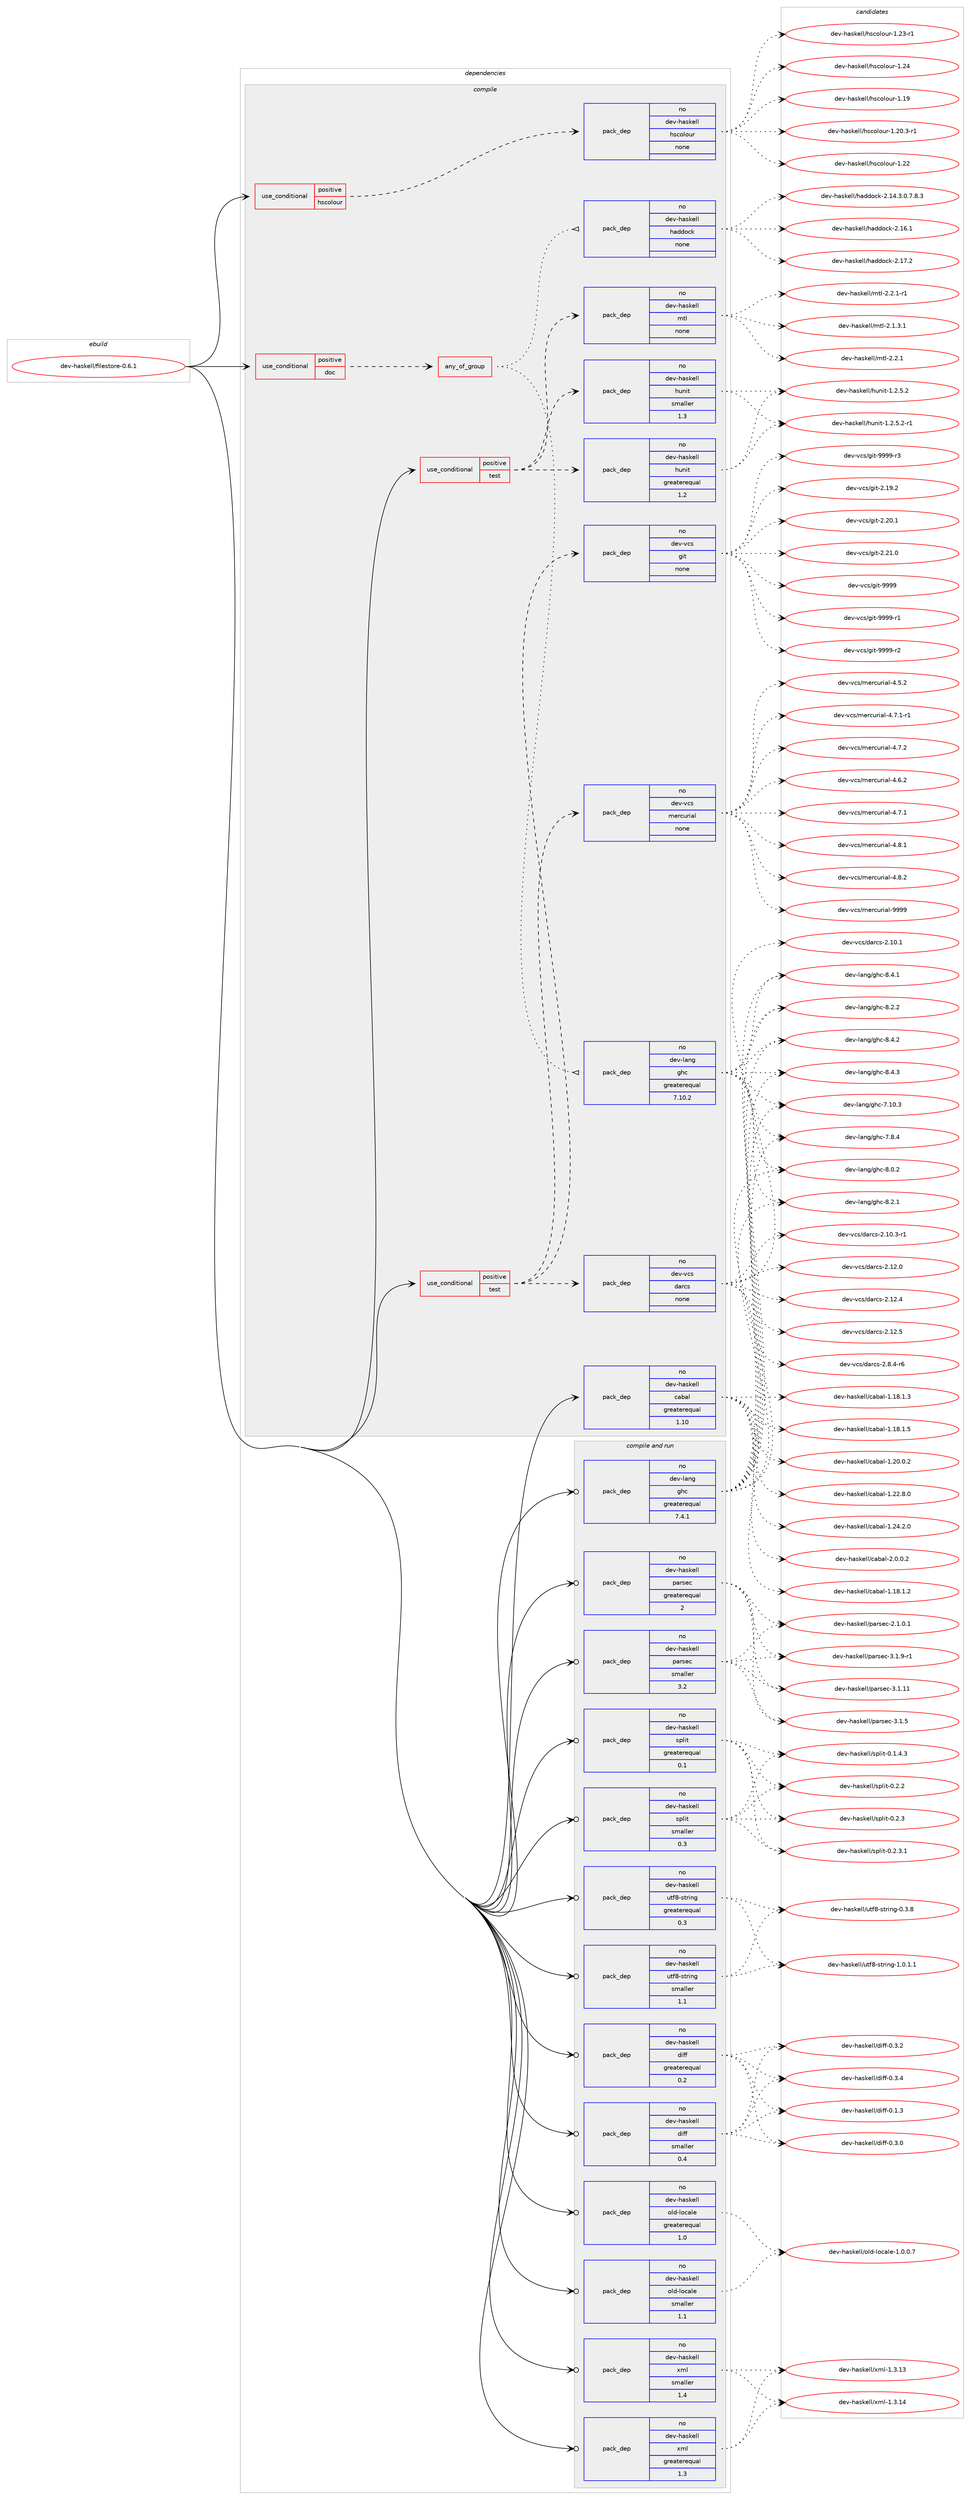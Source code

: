 digraph prolog {

# *************
# Graph options
# *************

newrank=true;
concentrate=true;
compound=true;
graph [rankdir=LR,fontname=Helvetica,fontsize=10,ranksep=1.5];#, ranksep=2.5, nodesep=0.2];
edge  [arrowhead=vee];
node  [fontname=Helvetica,fontsize=10];

# **********
# The ebuild
# **********

subgraph cluster_leftcol {
color=gray;
rank=same;
label=<<i>ebuild</i>>;
id [label="dev-haskell/filestore-0.6.1", color=red, width=4, href="../dev-haskell/filestore-0.6.1.svg"];
}

# ****************
# The dependencies
# ****************

subgraph cluster_midcol {
color=gray;
label=<<i>dependencies</i>>;
subgraph cluster_compile {
fillcolor="#eeeeee";
style=filled;
label=<<i>compile</i>>;
subgraph cond359582 {
dependency1332425 [label=<<TABLE BORDER="0" CELLBORDER="1" CELLSPACING="0" CELLPADDING="4"><TR><TD ROWSPAN="3" CELLPADDING="10">use_conditional</TD></TR><TR><TD>positive</TD></TR><TR><TD>doc</TD></TR></TABLE>>, shape=none, color=red];
subgraph any20892 {
dependency1332426 [label=<<TABLE BORDER="0" CELLBORDER="1" CELLSPACING="0" CELLPADDING="4"><TR><TD CELLPADDING="10">any_of_group</TD></TR></TABLE>>, shape=none, color=red];subgraph pack951399 {
dependency1332427 [label=<<TABLE BORDER="0" CELLBORDER="1" CELLSPACING="0" CELLPADDING="4" WIDTH="220"><TR><TD ROWSPAN="6" CELLPADDING="30">pack_dep</TD></TR><TR><TD WIDTH="110">no</TD></TR><TR><TD>dev-haskell</TD></TR><TR><TD>haddock</TD></TR><TR><TD>none</TD></TR><TR><TD></TD></TR></TABLE>>, shape=none, color=blue];
}
dependency1332426:e -> dependency1332427:w [weight=20,style="dotted",arrowhead="oinv"];
subgraph pack951400 {
dependency1332428 [label=<<TABLE BORDER="0" CELLBORDER="1" CELLSPACING="0" CELLPADDING="4" WIDTH="220"><TR><TD ROWSPAN="6" CELLPADDING="30">pack_dep</TD></TR><TR><TD WIDTH="110">no</TD></TR><TR><TD>dev-lang</TD></TR><TR><TD>ghc</TD></TR><TR><TD>greaterequal</TD></TR><TR><TD>7.10.2</TD></TR></TABLE>>, shape=none, color=blue];
}
dependency1332426:e -> dependency1332428:w [weight=20,style="dotted",arrowhead="oinv"];
}
dependency1332425:e -> dependency1332426:w [weight=20,style="dashed",arrowhead="vee"];
}
id:e -> dependency1332425:w [weight=20,style="solid",arrowhead="vee"];
subgraph cond359583 {
dependency1332429 [label=<<TABLE BORDER="0" CELLBORDER="1" CELLSPACING="0" CELLPADDING="4"><TR><TD ROWSPAN="3" CELLPADDING="10">use_conditional</TD></TR><TR><TD>positive</TD></TR><TR><TD>hscolour</TD></TR></TABLE>>, shape=none, color=red];
subgraph pack951401 {
dependency1332430 [label=<<TABLE BORDER="0" CELLBORDER="1" CELLSPACING="0" CELLPADDING="4" WIDTH="220"><TR><TD ROWSPAN="6" CELLPADDING="30">pack_dep</TD></TR><TR><TD WIDTH="110">no</TD></TR><TR><TD>dev-haskell</TD></TR><TR><TD>hscolour</TD></TR><TR><TD>none</TD></TR><TR><TD></TD></TR></TABLE>>, shape=none, color=blue];
}
dependency1332429:e -> dependency1332430:w [weight=20,style="dashed",arrowhead="vee"];
}
id:e -> dependency1332429:w [weight=20,style="solid",arrowhead="vee"];
subgraph cond359584 {
dependency1332431 [label=<<TABLE BORDER="0" CELLBORDER="1" CELLSPACING="0" CELLPADDING="4"><TR><TD ROWSPAN="3" CELLPADDING="10">use_conditional</TD></TR><TR><TD>positive</TD></TR><TR><TD>test</TD></TR></TABLE>>, shape=none, color=red];
subgraph pack951402 {
dependency1332432 [label=<<TABLE BORDER="0" CELLBORDER="1" CELLSPACING="0" CELLPADDING="4" WIDTH="220"><TR><TD ROWSPAN="6" CELLPADDING="30">pack_dep</TD></TR><TR><TD WIDTH="110">no</TD></TR><TR><TD>dev-haskell</TD></TR><TR><TD>hunit</TD></TR><TR><TD>greaterequal</TD></TR><TR><TD>1.2</TD></TR></TABLE>>, shape=none, color=blue];
}
dependency1332431:e -> dependency1332432:w [weight=20,style="dashed",arrowhead="vee"];
subgraph pack951403 {
dependency1332433 [label=<<TABLE BORDER="0" CELLBORDER="1" CELLSPACING="0" CELLPADDING="4" WIDTH="220"><TR><TD ROWSPAN="6" CELLPADDING="30">pack_dep</TD></TR><TR><TD WIDTH="110">no</TD></TR><TR><TD>dev-haskell</TD></TR><TR><TD>hunit</TD></TR><TR><TD>smaller</TD></TR><TR><TD>1.3</TD></TR></TABLE>>, shape=none, color=blue];
}
dependency1332431:e -> dependency1332433:w [weight=20,style="dashed",arrowhead="vee"];
subgraph pack951404 {
dependency1332434 [label=<<TABLE BORDER="0" CELLBORDER="1" CELLSPACING="0" CELLPADDING="4" WIDTH="220"><TR><TD ROWSPAN="6" CELLPADDING="30">pack_dep</TD></TR><TR><TD WIDTH="110">no</TD></TR><TR><TD>dev-haskell</TD></TR><TR><TD>mtl</TD></TR><TR><TD>none</TD></TR><TR><TD></TD></TR></TABLE>>, shape=none, color=blue];
}
dependency1332431:e -> dependency1332434:w [weight=20,style="dashed",arrowhead="vee"];
}
id:e -> dependency1332431:w [weight=20,style="solid",arrowhead="vee"];
subgraph cond359585 {
dependency1332435 [label=<<TABLE BORDER="0" CELLBORDER="1" CELLSPACING="0" CELLPADDING="4"><TR><TD ROWSPAN="3" CELLPADDING="10">use_conditional</TD></TR><TR><TD>positive</TD></TR><TR><TD>test</TD></TR></TABLE>>, shape=none, color=red];
subgraph pack951405 {
dependency1332436 [label=<<TABLE BORDER="0" CELLBORDER="1" CELLSPACING="0" CELLPADDING="4" WIDTH="220"><TR><TD ROWSPAN="6" CELLPADDING="30">pack_dep</TD></TR><TR><TD WIDTH="110">no</TD></TR><TR><TD>dev-vcs</TD></TR><TR><TD>darcs</TD></TR><TR><TD>none</TD></TR><TR><TD></TD></TR></TABLE>>, shape=none, color=blue];
}
dependency1332435:e -> dependency1332436:w [weight=20,style="dashed",arrowhead="vee"];
subgraph pack951406 {
dependency1332437 [label=<<TABLE BORDER="0" CELLBORDER="1" CELLSPACING="0" CELLPADDING="4" WIDTH="220"><TR><TD ROWSPAN="6" CELLPADDING="30">pack_dep</TD></TR><TR><TD WIDTH="110">no</TD></TR><TR><TD>dev-vcs</TD></TR><TR><TD>git</TD></TR><TR><TD>none</TD></TR><TR><TD></TD></TR></TABLE>>, shape=none, color=blue];
}
dependency1332435:e -> dependency1332437:w [weight=20,style="dashed",arrowhead="vee"];
subgraph pack951407 {
dependency1332438 [label=<<TABLE BORDER="0" CELLBORDER="1" CELLSPACING="0" CELLPADDING="4" WIDTH="220"><TR><TD ROWSPAN="6" CELLPADDING="30">pack_dep</TD></TR><TR><TD WIDTH="110">no</TD></TR><TR><TD>dev-vcs</TD></TR><TR><TD>mercurial</TD></TR><TR><TD>none</TD></TR><TR><TD></TD></TR></TABLE>>, shape=none, color=blue];
}
dependency1332435:e -> dependency1332438:w [weight=20,style="dashed",arrowhead="vee"];
}
id:e -> dependency1332435:w [weight=20,style="solid",arrowhead="vee"];
subgraph pack951408 {
dependency1332439 [label=<<TABLE BORDER="0" CELLBORDER="1" CELLSPACING="0" CELLPADDING="4" WIDTH="220"><TR><TD ROWSPAN="6" CELLPADDING="30">pack_dep</TD></TR><TR><TD WIDTH="110">no</TD></TR><TR><TD>dev-haskell</TD></TR><TR><TD>cabal</TD></TR><TR><TD>greaterequal</TD></TR><TR><TD>1.10</TD></TR></TABLE>>, shape=none, color=blue];
}
id:e -> dependency1332439:w [weight=20,style="solid",arrowhead="vee"];
}
subgraph cluster_compileandrun {
fillcolor="#eeeeee";
style=filled;
label=<<i>compile and run</i>>;
subgraph pack951409 {
dependency1332440 [label=<<TABLE BORDER="0" CELLBORDER="1" CELLSPACING="0" CELLPADDING="4" WIDTH="220"><TR><TD ROWSPAN="6" CELLPADDING="30">pack_dep</TD></TR><TR><TD WIDTH="110">no</TD></TR><TR><TD>dev-haskell</TD></TR><TR><TD>diff</TD></TR><TR><TD>greaterequal</TD></TR><TR><TD>0.2</TD></TR></TABLE>>, shape=none, color=blue];
}
id:e -> dependency1332440:w [weight=20,style="solid",arrowhead="odotvee"];
subgraph pack951410 {
dependency1332441 [label=<<TABLE BORDER="0" CELLBORDER="1" CELLSPACING="0" CELLPADDING="4" WIDTH="220"><TR><TD ROWSPAN="6" CELLPADDING="30">pack_dep</TD></TR><TR><TD WIDTH="110">no</TD></TR><TR><TD>dev-haskell</TD></TR><TR><TD>diff</TD></TR><TR><TD>smaller</TD></TR><TR><TD>0.4</TD></TR></TABLE>>, shape=none, color=blue];
}
id:e -> dependency1332441:w [weight=20,style="solid",arrowhead="odotvee"];
subgraph pack951411 {
dependency1332442 [label=<<TABLE BORDER="0" CELLBORDER="1" CELLSPACING="0" CELLPADDING="4" WIDTH="220"><TR><TD ROWSPAN="6" CELLPADDING="30">pack_dep</TD></TR><TR><TD WIDTH="110">no</TD></TR><TR><TD>dev-haskell</TD></TR><TR><TD>old-locale</TD></TR><TR><TD>greaterequal</TD></TR><TR><TD>1.0</TD></TR></TABLE>>, shape=none, color=blue];
}
id:e -> dependency1332442:w [weight=20,style="solid",arrowhead="odotvee"];
subgraph pack951412 {
dependency1332443 [label=<<TABLE BORDER="0" CELLBORDER="1" CELLSPACING="0" CELLPADDING="4" WIDTH="220"><TR><TD ROWSPAN="6" CELLPADDING="30">pack_dep</TD></TR><TR><TD WIDTH="110">no</TD></TR><TR><TD>dev-haskell</TD></TR><TR><TD>old-locale</TD></TR><TR><TD>smaller</TD></TR><TR><TD>1.1</TD></TR></TABLE>>, shape=none, color=blue];
}
id:e -> dependency1332443:w [weight=20,style="solid",arrowhead="odotvee"];
subgraph pack951413 {
dependency1332444 [label=<<TABLE BORDER="0" CELLBORDER="1" CELLSPACING="0" CELLPADDING="4" WIDTH="220"><TR><TD ROWSPAN="6" CELLPADDING="30">pack_dep</TD></TR><TR><TD WIDTH="110">no</TD></TR><TR><TD>dev-haskell</TD></TR><TR><TD>parsec</TD></TR><TR><TD>greaterequal</TD></TR><TR><TD>2</TD></TR></TABLE>>, shape=none, color=blue];
}
id:e -> dependency1332444:w [weight=20,style="solid",arrowhead="odotvee"];
subgraph pack951414 {
dependency1332445 [label=<<TABLE BORDER="0" CELLBORDER="1" CELLSPACING="0" CELLPADDING="4" WIDTH="220"><TR><TD ROWSPAN="6" CELLPADDING="30">pack_dep</TD></TR><TR><TD WIDTH="110">no</TD></TR><TR><TD>dev-haskell</TD></TR><TR><TD>parsec</TD></TR><TR><TD>smaller</TD></TR><TR><TD>3.2</TD></TR></TABLE>>, shape=none, color=blue];
}
id:e -> dependency1332445:w [weight=20,style="solid",arrowhead="odotvee"];
subgraph pack951415 {
dependency1332446 [label=<<TABLE BORDER="0" CELLBORDER="1" CELLSPACING="0" CELLPADDING="4" WIDTH="220"><TR><TD ROWSPAN="6" CELLPADDING="30">pack_dep</TD></TR><TR><TD WIDTH="110">no</TD></TR><TR><TD>dev-haskell</TD></TR><TR><TD>split</TD></TR><TR><TD>greaterequal</TD></TR><TR><TD>0.1</TD></TR></TABLE>>, shape=none, color=blue];
}
id:e -> dependency1332446:w [weight=20,style="solid",arrowhead="odotvee"];
subgraph pack951416 {
dependency1332447 [label=<<TABLE BORDER="0" CELLBORDER="1" CELLSPACING="0" CELLPADDING="4" WIDTH="220"><TR><TD ROWSPAN="6" CELLPADDING="30">pack_dep</TD></TR><TR><TD WIDTH="110">no</TD></TR><TR><TD>dev-haskell</TD></TR><TR><TD>split</TD></TR><TR><TD>smaller</TD></TR><TR><TD>0.3</TD></TR></TABLE>>, shape=none, color=blue];
}
id:e -> dependency1332447:w [weight=20,style="solid",arrowhead="odotvee"];
subgraph pack951417 {
dependency1332448 [label=<<TABLE BORDER="0" CELLBORDER="1" CELLSPACING="0" CELLPADDING="4" WIDTH="220"><TR><TD ROWSPAN="6" CELLPADDING="30">pack_dep</TD></TR><TR><TD WIDTH="110">no</TD></TR><TR><TD>dev-haskell</TD></TR><TR><TD>utf8-string</TD></TR><TR><TD>greaterequal</TD></TR><TR><TD>0.3</TD></TR></TABLE>>, shape=none, color=blue];
}
id:e -> dependency1332448:w [weight=20,style="solid",arrowhead="odotvee"];
subgraph pack951418 {
dependency1332449 [label=<<TABLE BORDER="0" CELLBORDER="1" CELLSPACING="0" CELLPADDING="4" WIDTH="220"><TR><TD ROWSPAN="6" CELLPADDING="30">pack_dep</TD></TR><TR><TD WIDTH="110">no</TD></TR><TR><TD>dev-haskell</TD></TR><TR><TD>utf8-string</TD></TR><TR><TD>smaller</TD></TR><TR><TD>1.1</TD></TR></TABLE>>, shape=none, color=blue];
}
id:e -> dependency1332449:w [weight=20,style="solid",arrowhead="odotvee"];
subgraph pack951419 {
dependency1332450 [label=<<TABLE BORDER="0" CELLBORDER="1" CELLSPACING="0" CELLPADDING="4" WIDTH="220"><TR><TD ROWSPAN="6" CELLPADDING="30">pack_dep</TD></TR><TR><TD WIDTH="110">no</TD></TR><TR><TD>dev-haskell</TD></TR><TR><TD>xml</TD></TR><TR><TD>greaterequal</TD></TR><TR><TD>1.3</TD></TR></TABLE>>, shape=none, color=blue];
}
id:e -> dependency1332450:w [weight=20,style="solid",arrowhead="odotvee"];
subgraph pack951420 {
dependency1332451 [label=<<TABLE BORDER="0" CELLBORDER="1" CELLSPACING="0" CELLPADDING="4" WIDTH="220"><TR><TD ROWSPAN="6" CELLPADDING="30">pack_dep</TD></TR><TR><TD WIDTH="110">no</TD></TR><TR><TD>dev-haskell</TD></TR><TR><TD>xml</TD></TR><TR><TD>smaller</TD></TR><TR><TD>1.4</TD></TR></TABLE>>, shape=none, color=blue];
}
id:e -> dependency1332451:w [weight=20,style="solid",arrowhead="odotvee"];
subgraph pack951421 {
dependency1332452 [label=<<TABLE BORDER="0" CELLBORDER="1" CELLSPACING="0" CELLPADDING="4" WIDTH="220"><TR><TD ROWSPAN="6" CELLPADDING="30">pack_dep</TD></TR><TR><TD WIDTH="110">no</TD></TR><TR><TD>dev-lang</TD></TR><TR><TD>ghc</TD></TR><TR><TD>greaterequal</TD></TR><TR><TD>7.4.1</TD></TR></TABLE>>, shape=none, color=blue];
}
id:e -> dependency1332452:w [weight=20,style="solid",arrowhead="odotvee"];
}
subgraph cluster_run {
fillcolor="#eeeeee";
style=filled;
label=<<i>run</i>>;
}
}

# **************
# The candidates
# **************

subgraph cluster_choices {
rank=same;
color=gray;
label=<<i>candidates</i>>;

subgraph choice951399 {
color=black;
nodesep=1;
choice1001011184510497115107101108108471049710010011199107455046495246514648465546564651 [label="dev-haskell/haddock-2.14.3.0.7.8.3", color=red, width=4,href="../dev-haskell/haddock-2.14.3.0.7.8.3.svg"];
choice100101118451049711510710110810847104971001001119910745504649544649 [label="dev-haskell/haddock-2.16.1", color=red, width=4,href="../dev-haskell/haddock-2.16.1.svg"];
choice100101118451049711510710110810847104971001001119910745504649554650 [label="dev-haskell/haddock-2.17.2", color=red, width=4,href="../dev-haskell/haddock-2.17.2.svg"];
dependency1332427:e -> choice1001011184510497115107101108108471049710010011199107455046495246514648465546564651:w [style=dotted,weight="100"];
dependency1332427:e -> choice100101118451049711510710110810847104971001001119910745504649544649:w [style=dotted,weight="100"];
dependency1332427:e -> choice100101118451049711510710110810847104971001001119910745504649554650:w [style=dotted,weight="100"];
}
subgraph choice951400 {
color=black;
nodesep=1;
choice1001011184510897110103471031049945554649484651 [label="dev-lang/ghc-7.10.3", color=red, width=4,href="../dev-lang/ghc-7.10.3.svg"];
choice10010111845108971101034710310499455546564652 [label="dev-lang/ghc-7.8.4", color=red, width=4,href="../dev-lang/ghc-7.8.4.svg"];
choice10010111845108971101034710310499455646484650 [label="dev-lang/ghc-8.0.2", color=red, width=4,href="../dev-lang/ghc-8.0.2.svg"];
choice10010111845108971101034710310499455646504649 [label="dev-lang/ghc-8.2.1", color=red, width=4,href="../dev-lang/ghc-8.2.1.svg"];
choice10010111845108971101034710310499455646504650 [label="dev-lang/ghc-8.2.2", color=red, width=4,href="../dev-lang/ghc-8.2.2.svg"];
choice10010111845108971101034710310499455646524649 [label="dev-lang/ghc-8.4.1", color=red, width=4,href="../dev-lang/ghc-8.4.1.svg"];
choice10010111845108971101034710310499455646524650 [label="dev-lang/ghc-8.4.2", color=red, width=4,href="../dev-lang/ghc-8.4.2.svg"];
choice10010111845108971101034710310499455646524651 [label="dev-lang/ghc-8.4.3", color=red, width=4,href="../dev-lang/ghc-8.4.3.svg"];
dependency1332428:e -> choice1001011184510897110103471031049945554649484651:w [style=dotted,weight="100"];
dependency1332428:e -> choice10010111845108971101034710310499455546564652:w [style=dotted,weight="100"];
dependency1332428:e -> choice10010111845108971101034710310499455646484650:w [style=dotted,weight="100"];
dependency1332428:e -> choice10010111845108971101034710310499455646504649:w [style=dotted,weight="100"];
dependency1332428:e -> choice10010111845108971101034710310499455646504650:w [style=dotted,weight="100"];
dependency1332428:e -> choice10010111845108971101034710310499455646524649:w [style=dotted,weight="100"];
dependency1332428:e -> choice10010111845108971101034710310499455646524650:w [style=dotted,weight="100"];
dependency1332428:e -> choice10010111845108971101034710310499455646524651:w [style=dotted,weight="100"];
}
subgraph choice951401 {
color=black;
nodesep=1;
choice100101118451049711510710110810847104115991111081111171144549464957 [label="dev-haskell/hscolour-1.19", color=red, width=4,href="../dev-haskell/hscolour-1.19.svg"];
choice10010111845104971151071011081084710411599111108111117114454946504846514511449 [label="dev-haskell/hscolour-1.20.3-r1", color=red, width=4,href="../dev-haskell/hscolour-1.20.3-r1.svg"];
choice100101118451049711510710110810847104115991111081111171144549465050 [label="dev-haskell/hscolour-1.22", color=red, width=4,href="../dev-haskell/hscolour-1.22.svg"];
choice1001011184510497115107101108108471041159911110811111711445494650514511449 [label="dev-haskell/hscolour-1.23-r1", color=red, width=4,href="../dev-haskell/hscolour-1.23-r1.svg"];
choice100101118451049711510710110810847104115991111081111171144549465052 [label="dev-haskell/hscolour-1.24", color=red, width=4,href="../dev-haskell/hscolour-1.24.svg"];
dependency1332430:e -> choice100101118451049711510710110810847104115991111081111171144549464957:w [style=dotted,weight="100"];
dependency1332430:e -> choice10010111845104971151071011081084710411599111108111117114454946504846514511449:w [style=dotted,weight="100"];
dependency1332430:e -> choice100101118451049711510710110810847104115991111081111171144549465050:w [style=dotted,weight="100"];
dependency1332430:e -> choice1001011184510497115107101108108471041159911110811111711445494650514511449:w [style=dotted,weight="100"];
dependency1332430:e -> choice100101118451049711510710110810847104115991111081111171144549465052:w [style=dotted,weight="100"];
}
subgraph choice951402 {
color=black;
nodesep=1;
choice1001011184510497115107101108108471041171101051164549465046534650 [label="dev-haskell/hunit-1.2.5.2", color=red, width=4,href="../dev-haskell/hunit-1.2.5.2.svg"];
choice10010111845104971151071011081084710411711010511645494650465346504511449 [label="dev-haskell/hunit-1.2.5.2-r1", color=red, width=4,href="../dev-haskell/hunit-1.2.5.2-r1.svg"];
dependency1332432:e -> choice1001011184510497115107101108108471041171101051164549465046534650:w [style=dotted,weight="100"];
dependency1332432:e -> choice10010111845104971151071011081084710411711010511645494650465346504511449:w [style=dotted,weight="100"];
}
subgraph choice951403 {
color=black;
nodesep=1;
choice1001011184510497115107101108108471041171101051164549465046534650 [label="dev-haskell/hunit-1.2.5.2", color=red, width=4,href="../dev-haskell/hunit-1.2.5.2.svg"];
choice10010111845104971151071011081084710411711010511645494650465346504511449 [label="dev-haskell/hunit-1.2.5.2-r1", color=red, width=4,href="../dev-haskell/hunit-1.2.5.2-r1.svg"];
dependency1332433:e -> choice1001011184510497115107101108108471041171101051164549465046534650:w [style=dotted,weight="100"];
dependency1332433:e -> choice10010111845104971151071011081084710411711010511645494650465346504511449:w [style=dotted,weight="100"];
}
subgraph choice951404 {
color=black;
nodesep=1;
choice1001011184510497115107101108108471091161084550464946514649 [label="dev-haskell/mtl-2.1.3.1", color=red, width=4,href="../dev-haskell/mtl-2.1.3.1.svg"];
choice100101118451049711510710110810847109116108455046504649 [label="dev-haskell/mtl-2.2.1", color=red, width=4,href="../dev-haskell/mtl-2.2.1.svg"];
choice1001011184510497115107101108108471091161084550465046494511449 [label="dev-haskell/mtl-2.2.1-r1", color=red, width=4,href="../dev-haskell/mtl-2.2.1-r1.svg"];
dependency1332434:e -> choice1001011184510497115107101108108471091161084550464946514649:w [style=dotted,weight="100"];
dependency1332434:e -> choice100101118451049711510710110810847109116108455046504649:w [style=dotted,weight="100"];
dependency1332434:e -> choice1001011184510497115107101108108471091161084550465046494511449:w [style=dotted,weight="100"];
}
subgraph choice951405 {
color=black;
nodesep=1;
choice100101118451189911547100971149911545504649484649 [label="dev-vcs/darcs-2.10.1", color=red, width=4,href="../dev-vcs/darcs-2.10.1.svg"];
choice1001011184511899115471009711499115455046494846514511449 [label="dev-vcs/darcs-2.10.3-r1", color=red, width=4,href="../dev-vcs/darcs-2.10.3-r1.svg"];
choice100101118451189911547100971149911545504649504648 [label="dev-vcs/darcs-2.12.0", color=red, width=4,href="../dev-vcs/darcs-2.12.0.svg"];
choice100101118451189911547100971149911545504649504652 [label="dev-vcs/darcs-2.12.4", color=red, width=4,href="../dev-vcs/darcs-2.12.4.svg"];
choice100101118451189911547100971149911545504649504653 [label="dev-vcs/darcs-2.12.5", color=red, width=4,href="../dev-vcs/darcs-2.12.5.svg"];
choice10010111845118991154710097114991154550465646524511454 [label="dev-vcs/darcs-2.8.4-r6", color=red, width=4,href="../dev-vcs/darcs-2.8.4-r6.svg"];
dependency1332436:e -> choice100101118451189911547100971149911545504649484649:w [style=dotted,weight="100"];
dependency1332436:e -> choice1001011184511899115471009711499115455046494846514511449:w [style=dotted,weight="100"];
dependency1332436:e -> choice100101118451189911547100971149911545504649504648:w [style=dotted,weight="100"];
dependency1332436:e -> choice100101118451189911547100971149911545504649504652:w [style=dotted,weight="100"];
dependency1332436:e -> choice100101118451189911547100971149911545504649504653:w [style=dotted,weight="100"];
dependency1332436:e -> choice10010111845118991154710097114991154550465646524511454:w [style=dotted,weight="100"];
}
subgraph choice951406 {
color=black;
nodesep=1;
choice10010111845118991154710310511645504649574650 [label="dev-vcs/git-2.19.2", color=red, width=4,href="../dev-vcs/git-2.19.2.svg"];
choice10010111845118991154710310511645504650484649 [label="dev-vcs/git-2.20.1", color=red, width=4,href="../dev-vcs/git-2.20.1.svg"];
choice10010111845118991154710310511645504650494648 [label="dev-vcs/git-2.21.0", color=red, width=4,href="../dev-vcs/git-2.21.0.svg"];
choice1001011184511899115471031051164557575757 [label="dev-vcs/git-9999", color=red, width=4,href="../dev-vcs/git-9999.svg"];
choice10010111845118991154710310511645575757574511449 [label="dev-vcs/git-9999-r1", color=red, width=4,href="../dev-vcs/git-9999-r1.svg"];
choice10010111845118991154710310511645575757574511450 [label="dev-vcs/git-9999-r2", color=red, width=4,href="../dev-vcs/git-9999-r2.svg"];
choice10010111845118991154710310511645575757574511451 [label="dev-vcs/git-9999-r3", color=red, width=4,href="../dev-vcs/git-9999-r3.svg"];
dependency1332437:e -> choice10010111845118991154710310511645504649574650:w [style=dotted,weight="100"];
dependency1332437:e -> choice10010111845118991154710310511645504650484649:w [style=dotted,weight="100"];
dependency1332437:e -> choice10010111845118991154710310511645504650494648:w [style=dotted,weight="100"];
dependency1332437:e -> choice1001011184511899115471031051164557575757:w [style=dotted,weight="100"];
dependency1332437:e -> choice10010111845118991154710310511645575757574511449:w [style=dotted,weight="100"];
dependency1332437:e -> choice10010111845118991154710310511645575757574511450:w [style=dotted,weight="100"];
dependency1332437:e -> choice10010111845118991154710310511645575757574511451:w [style=dotted,weight="100"];
}
subgraph choice951407 {
color=black;
nodesep=1;
choice1001011184511899115471091011149911711410597108455246534650 [label="dev-vcs/mercurial-4.5.2", color=red, width=4,href="../dev-vcs/mercurial-4.5.2.svg"];
choice1001011184511899115471091011149911711410597108455246544650 [label="dev-vcs/mercurial-4.6.2", color=red, width=4,href="../dev-vcs/mercurial-4.6.2.svg"];
choice1001011184511899115471091011149911711410597108455246554649 [label="dev-vcs/mercurial-4.7.1", color=red, width=4,href="../dev-vcs/mercurial-4.7.1.svg"];
choice10010111845118991154710910111499117114105971084552465546494511449 [label="dev-vcs/mercurial-4.7.1-r1", color=red, width=4,href="../dev-vcs/mercurial-4.7.1-r1.svg"];
choice1001011184511899115471091011149911711410597108455246554650 [label="dev-vcs/mercurial-4.7.2", color=red, width=4,href="../dev-vcs/mercurial-4.7.2.svg"];
choice1001011184511899115471091011149911711410597108455246564649 [label="dev-vcs/mercurial-4.8.1", color=red, width=4,href="../dev-vcs/mercurial-4.8.1.svg"];
choice1001011184511899115471091011149911711410597108455246564650 [label="dev-vcs/mercurial-4.8.2", color=red, width=4,href="../dev-vcs/mercurial-4.8.2.svg"];
choice10010111845118991154710910111499117114105971084557575757 [label="dev-vcs/mercurial-9999", color=red, width=4,href="../dev-vcs/mercurial-9999.svg"];
dependency1332438:e -> choice1001011184511899115471091011149911711410597108455246534650:w [style=dotted,weight="100"];
dependency1332438:e -> choice1001011184511899115471091011149911711410597108455246544650:w [style=dotted,weight="100"];
dependency1332438:e -> choice1001011184511899115471091011149911711410597108455246554649:w [style=dotted,weight="100"];
dependency1332438:e -> choice10010111845118991154710910111499117114105971084552465546494511449:w [style=dotted,weight="100"];
dependency1332438:e -> choice1001011184511899115471091011149911711410597108455246554650:w [style=dotted,weight="100"];
dependency1332438:e -> choice1001011184511899115471091011149911711410597108455246564649:w [style=dotted,weight="100"];
dependency1332438:e -> choice1001011184511899115471091011149911711410597108455246564650:w [style=dotted,weight="100"];
dependency1332438:e -> choice10010111845118991154710910111499117114105971084557575757:w [style=dotted,weight="100"];
}
subgraph choice951408 {
color=black;
nodesep=1;
choice10010111845104971151071011081084799979897108454946495646494650 [label="dev-haskell/cabal-1.18.1.2", color=red, width=4,href="../dev-haskell/cabal-1.18.1.2.svg"];
choice10010111845104971151071011081084799979897108454946495646494651 [label="dev-haskell/cabal-1.18.1.3", color=red, width=4,href="../dev-haskell/cabal-1.18.1.3.svg"];
choice10010111845104971151071011081084799979897108454946495646494653 [label="dev-haskell/cabal-1.18.1.5", color=red, width=4,href="../dev-haskell/cabal-1.18.1.5.svg"];
choice10010111845104971151071011081084799979897108454946504846484650 [label="dev-haskell/cabal-1.20.0.2", color=red, width=4,href="../dev-haskell/cabal-1.20.0.2.svg"];
choice10010111845104971151071011081084799979897108454946505046564648 [label="dev-haskell/cabal-1.22.8.0", color=red, width=4,href="../dev-haskell/cabal-1.22.8.0.svg"];
choice10010111845104971151071011081084799979897108454946505246504648 [label="dev-haskell/cabal-1.24.2.0", color=red, width=4,href="../dev-haskell/cabal-1.24.2.0.svg"];
choice100101118451049711510710110810847999798971084550464846484650 [label="dev-haskell/cabal-2.0.0.2", color=red, width=4,href="../dev-haskell/cabal-2.0.0.2.svg"];
dependency1332439:e -> choice10010111845104971151071011081084799979897108454946495646494650:w [style=dotted,weight="100"];
dependency1332439:e -> choice10010111845104971151071011081084799979897108454946495646494651:w [style=dotted,weight="100"];
dependency1332439:e -> choice10010111845104971151071011081084799979897108454946495646494653:w [style=dotted,weight="100"];
dependency1332439:e -> choice10010111845104971151071011081084799979897108454946504846484650:w [style=dotted,weight="100"];
dependency1332439:e -> choice10010111845104971151071011081084799979897108454946505046564648:w [style=dotted,weight="100"];
dependency1332439:e -> choice10010111845104971151071011081084799979897108454946505246504648:w [style=dotted,weight="100"];
dependency1332439:e -> choice100101118451049711510710110810847999798971084550464846484650:w [style=dotted,weight="100"];
}
subgraph choice951409 {
color=black;
nodesep=1;
choice100101118451049711510710110810847100105102102454846494651 [label="dev-haskell/diff-0.1.3", color=red, width=4,href="../dev-haskell/diff-0.1.3.svg"];
choice100101118451049711510710110810847100105102102454846514648 [label="dev-haskell/diff-0.3.0", color=red, width=4,href="../dev-haskell/diff-0.3.0.svg"];
choice100101118451049711510710110810847100105102102454846514650 [label="dev-haskell/diff-0.3.2", color=red, width=4,href="../dev-haskell/diff-0.3.2.svg"];
choice100101118451049711510710110810847100105102102454846514652 [label="dev-haskell/diff-0.3.4", color=red, width=4,href="../dev-haskell/diff-0.3.4.svg"];
dependency1332440:e -> choice100101118451049711510710110810847100105102102454846494651:w [style=dotted,weight="100"];
dependency1332440:e -> choice100101118451049711510710110810847100105102102454846514648:w [style=dotted,weight="100"];
dependency1332440:e -> choice100101118451049711510710110810847100105102102454846514650:w [style=dotted,weight="100"];
dependency1332440:e -> choice100101118451049711510710110810847100105102102454846514652:w [style=dotted,weight="100"];
}
subgraph choice951410 {
color=black;
nodesep=1;
choice100101118451049711510710110810847100105102102454846494651 [label="dev-haskell/diff-0.1.3", color=red, width=4,href="../dev-haskell/diff-0.1.3.svg"];
choice100101118451049711510710110810847100105102102454846514648 [label="dev-haskell/diff-0.3.0", color=red, width=4,href="../dev-haskell/diff-0.3.0.svg"];
choice100101118451049711510710110810847100105102102454846514650 [label="dev-haskell/diff-0.3.2", color=red, width=4,href="../dev-haskell/diff-0.3.2.svg"];
choice100101118451049711510710110810847100105102102454846514652 [label="dev-haskell/diff-0.3.4", color=red, width=4,href="../dev-haskell/diff-0.3.4.svg"];
dependency1332441:e -> choice100101118451049711510710110810847100105102102454846494651:w [style=dotted,weight="100"];
dependency1332441:e -> choice100101118451049711510710110810847100105102102454846514648:w [style=dotted,weight="100"];
dependency1332441:e -> choice100101118451049711510710110810847100105102102454846514650:w [style=dotted,weight="100"];
dependency1332441:e -> choice100101118451049711510710110810847100105102102454846514652:w [style=dotted,weight="100"];
}
subgraph choice951411 {
color=black;
nodesep=1;
choice1001011184510497115107101108108471111081004510811199971081014549464846484655 [label="dev-haskell/old-locale-1.0.0.7", color=red, width=4,href="../dev-haskell/old-locale-1.0.0.7.svg"];
dependency1332442:e -> choice1001011184510497115107101108108471111081004510811199971081014549464846484655:w [style=dotted,weight="100"];
}
subgraph choice951412 {
color=black;
nodesep=1;
choice1001011184510497115107101108108471111081004510811199971081014549464846484655 [label="dev-haskell/old-locale-1.0.0.7", color=red, width=4,href="../dev-haskell/old-locale-1.0.0.7.svg"];
dependency1332443:e -> choice1001011184510497115107101108108471111081004510811199971081014549464846484655:w [style=dotted,weight="100"];
}
subgraph choice951413 {
color=black;
nodesep=1;
choice10010111845104971151071011081084711297114115101994550464946484649 [label="dev-haskell/parsec-2.1.0.1", color=red, width=4,href="../dev-haskell/parsec-2.1.0.1.svg"];
choice100101118451049711510710110810847112971141151019945514649464949 [label="dev-haskell/parsec-3.1.11", color=red, width=4,href="../dev-haskell/parsec-3.1.11.svg"];
choice1001011184510497115107101108108471129711411510199455146494653 [label="dev-haskell/parsec-3.1.5", color=red, width=4,href="../dev-haskell/parsec-3.1.5.svg"];
choice10010111845104971151071011081084711297114115101994551464946574511449 [label="dev-haskell/parsec-3.1.9-r1", color=red, width=4,href="../dev-haskell/parsec-3.1.9-r1.svg"];
dependency1332444:e -> choice10010111845104971151071011081084711297114115101994550464946484649:w [style=dotted,weight="100"];
dependency1332444:e -> choice100101118451049711510710110810847112971141151019945514649464949:w [style=dotted,weight="100"];
dependency1332444:e -> choice1001011184510497115107101108108471129711411510199455146494653:w [style=dotted,weight="100"];
dependency1332444:e -> choice10010111845104971151071011081084711297114115101994551464946574511449:w [style=dotted,weight="100"];
}
subgraph choice951414 {
color=black;
nodesep=1;
choice10010111845104971151071011081084711297114115101994550464946484649 [label="dev-haskell/parsec-2.1.0.1", color=red, width=4,href="../dev-haskell/parsec-2.1.0.1.svg"];
choice100101118451049711510710110810847112971141151019945514649464949 [label="dev-haskell/parsec-3.1.11", color=red, width=4,href="../dev-haskell/parsec-3.1.11.svg"];
choice1001011184510497115107101108108471129711411510199455146494653 [label="dev-haskell/parsec-3.1.5", color=red, width=4,href="../dev-haskell/parsec-3.1.5.svg"];
choice10010111845104971151071011081084711297114115101994551464946574511449 [label="dev-haskell/parsec-3.1.9-r1", color=red, width=4,href="../dev-haskell/parsec-3.1.9-r1.svg"];
dependency1332445:e -> choice10010111845104971151071011081084711297114115101994550464946484649:w [style=dotted,weight="100"];
dependency1332445:e -> choice100101118451049711510710110810847112971141151019945514649464949:w [style=dotted,weight="100"];
dependency1332445:e -> choice1001011184510497115107101108108471129711411510199455146494653:w [style=dotted,weight="100"];
dependency1332445:e -> choice10010111845104971151071011081084711297114115101994551464946574511449:w [style=dotted,weight="100"];
}
subgraph choice951415 {
color=black;
nodesep=1;
choice1001011184510497115107101108108471151121081051164548464946524651 [label="dev-haskell/split-0.1.4.3", color=red, width=4,href="../dev-haskell/split-0.1.4.3.svg"];
choice100101118451049711510710110810847115112108105116454846504650 [label="dev-haskell/split-0.2.2", color=red, width=4,href="../dev-haskell/split-0.2.2.svg"];
choice100101118451049711510710110810847115112108105116454846504651 [label="dev-haskell/split-0.2.3", color=red, width=4,href="../dev-haskell/split-0.2.3.svg"];
choice1001011184510497115107101108108471151121081051164548465046514649 [label="dev-haskell/split-0.2.3.1", color=red, width=4,href="../dev-haskell/split-0.2.3.1.svg"];
dependency1332446:e -> choice1001011184510497115107101108108471151121081051164548464946524651:w [style=dotted,weight="100"];
dependency1332446:e -> choice100101118451049711510710110810847115112108105116454846504650:w [style=dotted,weight="100"];
dependency1332446:e -> choice100101118451049711510710110810847115112108105116454846504651:w [style=dotted,weight="100"];
dependency1332446:e -> choice1001011184510497115107101108108471151121081051164548465046514649:w [style=dotted,weight="100"];
}
subgraph choice951416 {
color=black;
nodesep=1;
choice1001011184510497115107101108108471151121081051164548464946524651 [label="dev-haskell/split-0.1.4.3", color=red, width=4,href="../dev-haskell/split-0.1.4.3.svg"];
choice100101118451049711510710110810847115112108105116454846504650 [label="dev-haskell/split-0.2.2", color=red, width=4,href="../dev-haskell/split-0.2.2.svg"];
choice100101118451049711510710110810847115112108105116454846504651 [label="dev-haskell/split-0.2.3", color=red, width=4,href="../dev-haskell/split-0.2.3.svg"];
choice1001011184510497115107101108108471151121081051164548465046514649 [label="dev-haskell/split-0.2.3.1", color=red, width=4,href="../dev-haskell/split-0.2.3.1.svg"];
dependency1332447:e -> choice1001011184510497115107101108108471151121081051164548464946524651:w [style=dotted,weight="100"];
dependency1332447:e -> choice100101118451049711510710110810847115112108105116454846504650:w [style=dotted,weight="100"];
dependency1332447:e -> choice100101118451049711510710110810847115112108105116454846504651:w [style=dotted,weight="100"];
dependency1332447:e -> choice1001011184510497115107101108108471151121081051164548465046514649:w [style=dotted,weight="100"];
}
subgraph choice951417 {
color=black;
nodesep=1;
choice1001011184510497115107101108108471171161025645115116114105110103454846514656 [label="dev-haskell/utf8-string-0.3.8", color=red, width=4,href="../dev-haskell/utf8-string-0.3.8.svg"];
choice10010111845104971151071011081084711711610256451151161141051101034549464846494649 [label="dev-haskell/utf8-string-1.0.1.1", color=red, width=4,href="../dev-haskell/utf8-string-1.0.1.1.svg"];
dependency1332448:e -> choice1001011184510497115107101108108471171161025645115116114105110103454846514656:w [style=dotted,weight="100"];
dependency1332448:e -> choice10010111845104971151071011081084711711610256451151161141051101034549464846494649:w [style=dotted,weight="100"];
}
subgraph choice951418 {
color=black;
nodesep=1;
choice1001011184510497115107101108108471171161025645115116114105110103454846514656 [label="dev-haskell/utf8-string-0.3.8", color=red, width=4,href="../dev-haskell/utf8-string-0.3.8.svg"];
choice10010111845104971151071011081084711711610256451151161141051101034549464846494649 [label="dev-haskell/utf8-string-1.0.1.1", color=red, width=4,href="../dev-haskell/utf8-string-1.0.1.1.svg"];
dependency1332449:e -> choice1001011184510497115107101108108471171161025645115116114105110103454846514656:w [style=dotted,weight="100"];
dependency1332449:e -> choice10010111845104971151071011081084711711610256451151161141051101034549464846494649:w [style=dotted,weight="100"];
}
subgraph choice951419 {
color=black;
nodesep=1;
choice10010111845104971151071011081084712010910845494651464951 [label="dev-haskell/xml-1.3.13", color=red, width=4,href="../dev-haskell/xml-1.3.13.svg"];
choice10010111845104971151071011081084712010910845494651464952 [label="dev-haskell/xml-1.3.14", color=red, width=4,href="../dev-haskell/xml-1.3.14.svg"];
dependency1332450:e -> choice10010111845104971151071011081084712010910845494651464951:w [style=dotted,weight="100"];
dependency1332450:e -> choice10010111845104971151071011081084712010910845494651464952:w [style=dotted,weight="100"];
}
subgraph choice951420 {
color=black;
nodesep=1;
choice10010111845104971151071011081084712010910845494651464951 [label="dev-haskell/xml-1.3.13", color=red, width=4,href="../dev-haskell/xml-1.3.13.svg"];
choice10010111845104971151071011081084712010910845494651464952 [label="dev-haskell/xml-1.3.14", color=red, width=4,href="../dev-haskell/xml-1.3.14.svg"];
dependency1332451:e -> choice10010111845104971151071011081084712010910845494651464951:w [style=dotted,weight="100"];
dependency1332451:e -> choice10010111845104971151071011081084712010910845494651464952:w [style=dotted,weight="100"];
}
subgraph choice951421 {
color=black;
nodesep=1;
choice1001011184510897110103471031049945554649484651 [label="dev-lang/ghc-7.10.3", color=red, width=4,href="../dev-lang/ghc-7.10.3.svg"];
choice10010111845108971101034710310499455546564652 [label="dev-lang/ghc-7.8.4", color=red, width=4,href="../dev-lang/ghc-7.8.4.svg"];
choice10010111845108971101034710310499455646484650 [label="dev-lang/ghc-8.0.2", color=red, width=4,href="../dev-lang/ghc-8.0.2.svg"];
choice10010111845108971101034710310499455646504649 [label="dev-lang/ghc-8.2.1", color=red, width=4,href="../dev-lang/ghc-8.2.1.svg"];
choice10010111845108971101034710310499455646504650 [label="dev-lang/ghc-8.2.2", color=red, width=4,href="../dev-lang/ghc-8.2.2.svg"];
choice10010111845108971101034710310499455646524649 [label="dev-lang/ghc-8.4.1", color=red, width=4,href="../dev-lang/ghc-8.4.1.svg"];
choice10010111845108971101034710310499455646524650 [label="dev-lang/ghc-8.4.2", color=red, width=4,href="../dev-lang/ghc-8.4.2.svg"];
choice10010111845108971101034710310499455646524651 [label="dev-lang/ghc-8.4.3", color=red, width=4,href="../dev-lang/ghc-8.4.3.svg"];
dependency1332452:e -> choice1001011184510897110103471031049945554649484651:w [style=dotted,weight="100"];
dependency1332452:e -> choice10010111845108971101034710310499455546564652:w [style=dotted,weight="100"];
dependency1332452:e -> choice10010111845108971101034710310499455646484650:w [style=dotted,weight="100"];
dependency1332452:e -> choice10010111845108971101034710310499455646504649:w [style=dotted,weight="100"];
dependency1332452:e -> choice10010111845108971101034710310499455646504650:w [style=dotted,weight="100"];
dependency1332452:e -> choice10010111845108971101034710310499455646524649:w [style=dotted,weight="100"];
dependency1332452:e -> choice10010111845108971101034710310499455646524650:w [style=dotted,weight="100"];
dependency1332452:e -> choice10010111845108971101034710310499455646524651:w [style=dotted,weight="100"];
}
}

}
